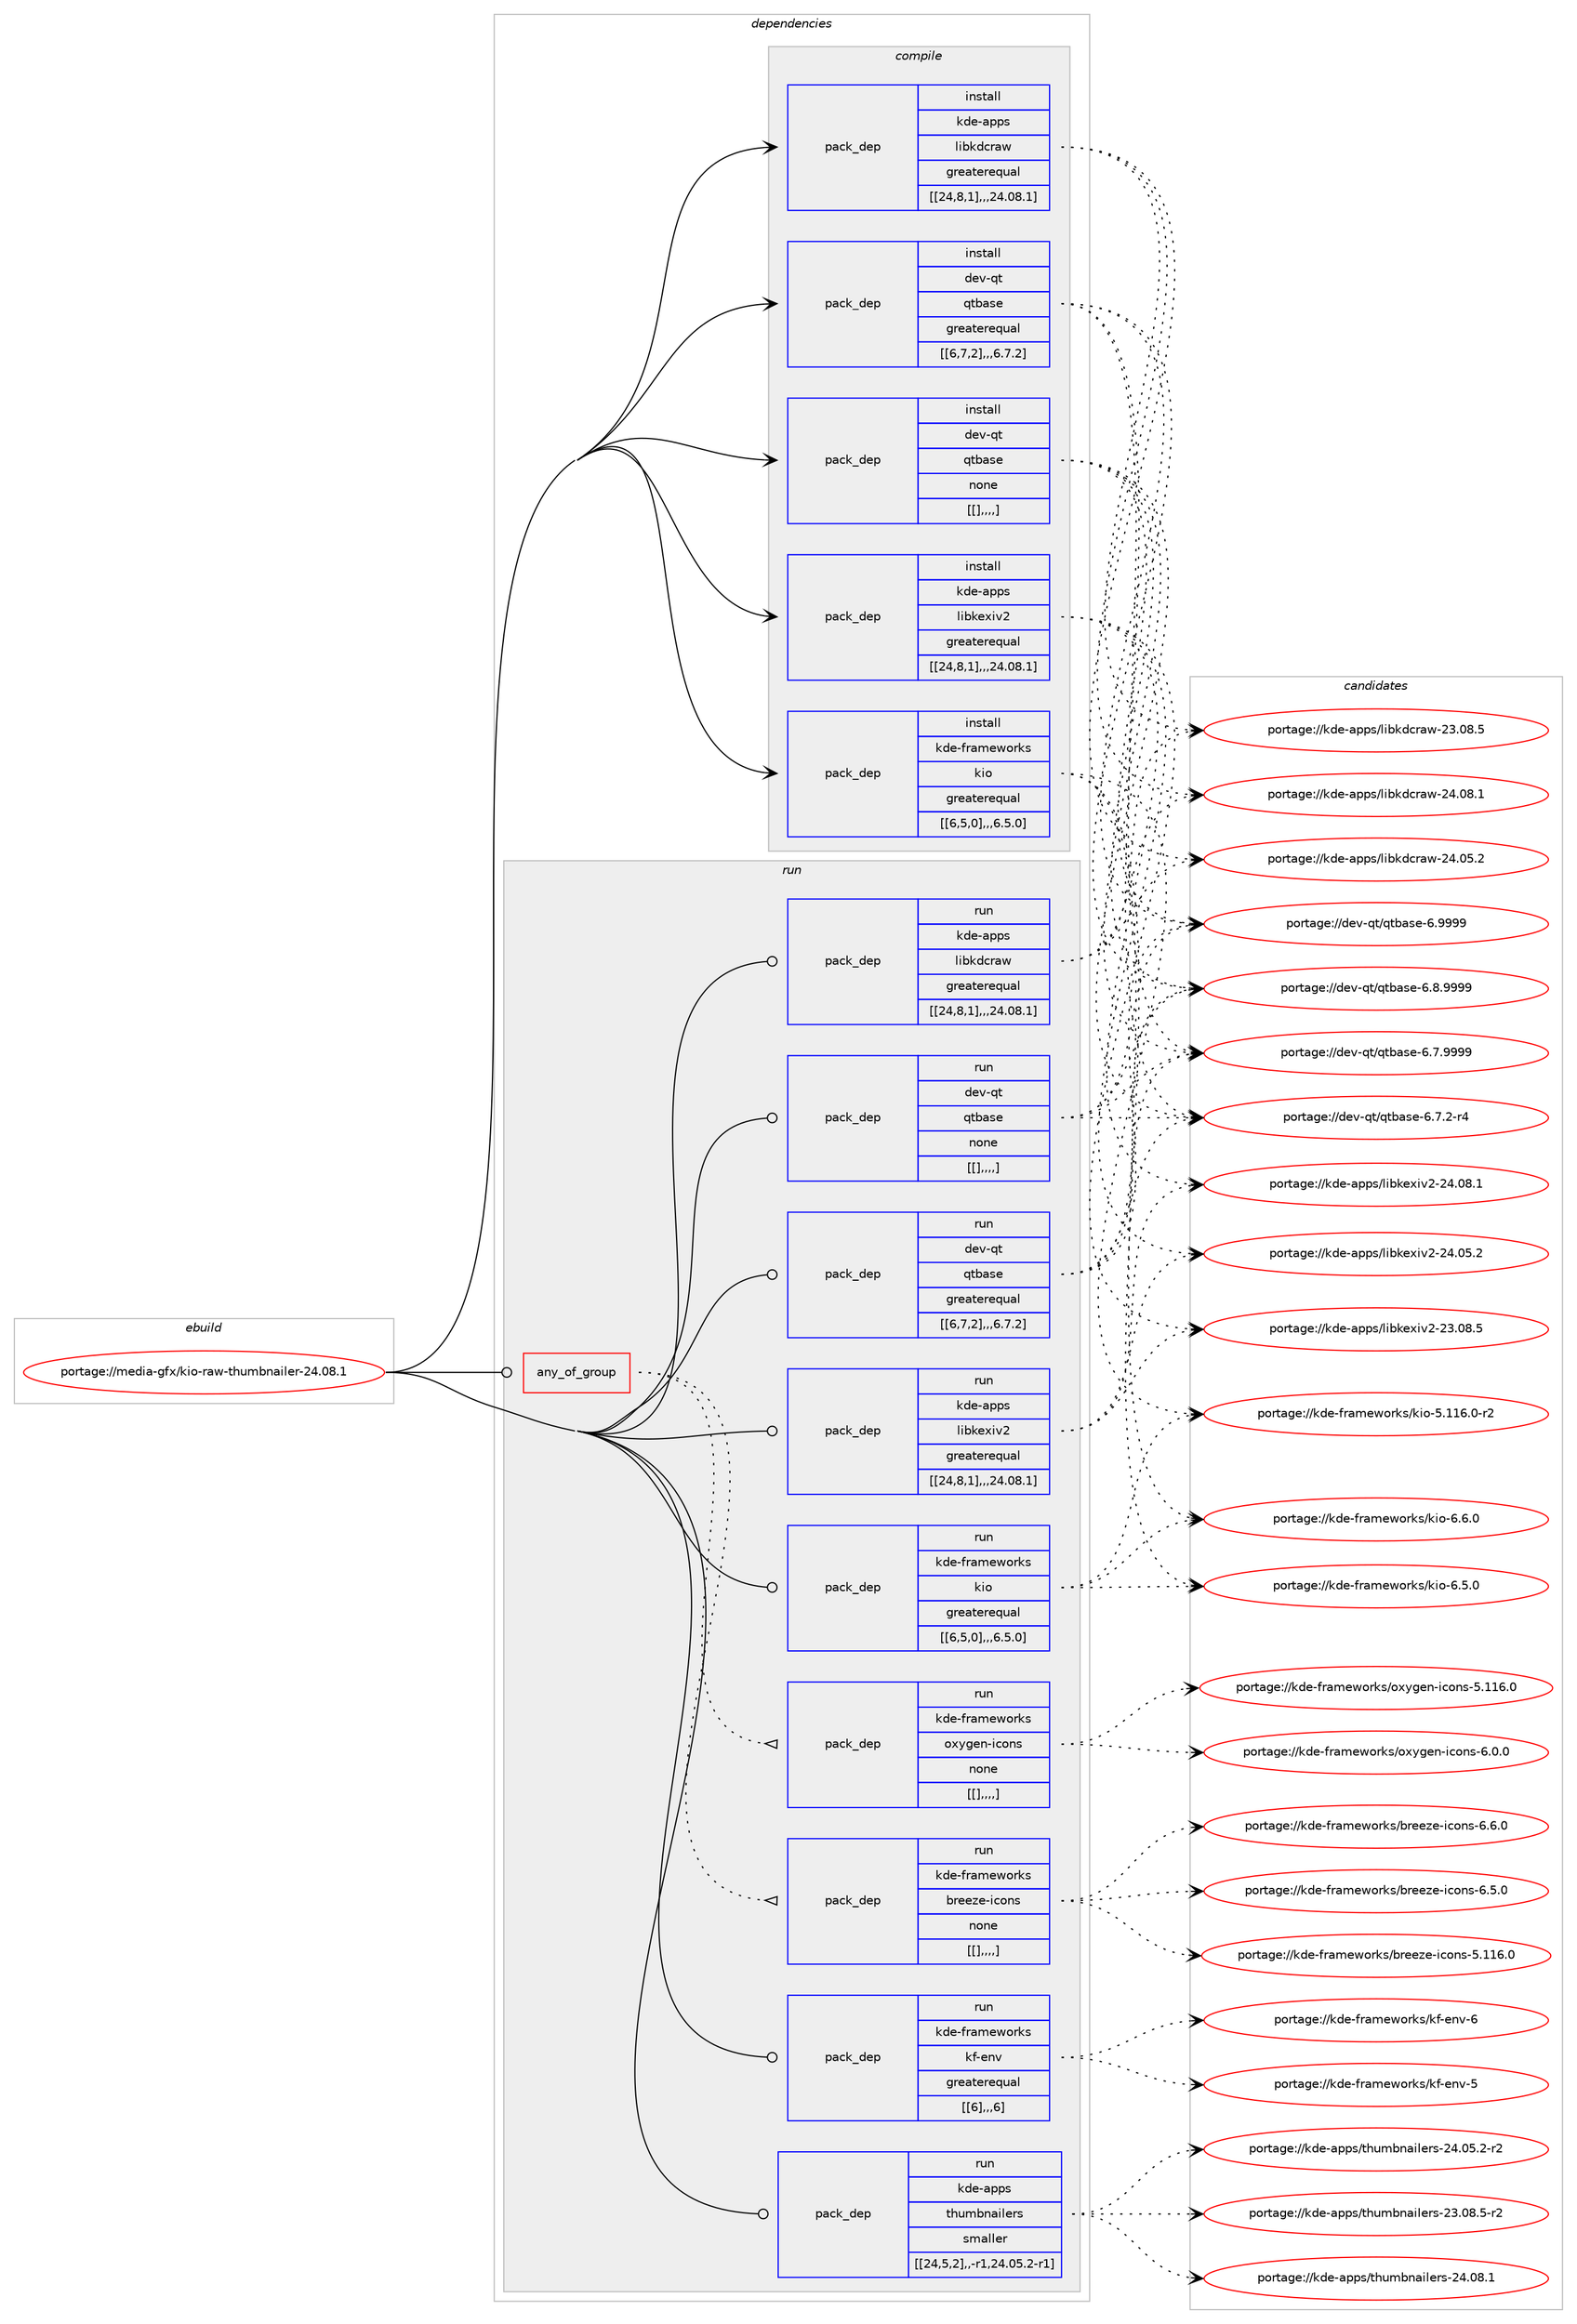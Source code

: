 digraph prolog {

# *************
# Graph options
# *************

newrank=true;
concentrate=true;
compound=true;
graph [rankdir=LR,fontname=Helvetica,fontsize=10,ranksep=1.5];#, ranksep=2.5, nodesep=0.2];
edge  [arrowhead=vee];
node  [fontname=Helvetica,fontsize=10];

# **********
# The ebuild
# **********

subgraph cluster_leftcol {
color=gray;
label=<<i>ebuild</i>>;
id [label="portage://media-gfx/kio-raw-thumbnailer-24.08.1", color=red, width=4, href="../media-gfx/kio-raw-thumbnailer-24.08.1.svg"];
}

# ****************
# The dependencies
# ****************

subgraph cluster_midcol {
color=gray;
label=<<i>dependencies</i>>;
subgraph cluster_compile {
fillcolor="#eeeeee";
style=filled;
label=<<i>compile</i>>;
subgraph pack227702 {
dependency306962 [label=<<TABLE BORDER="0" CELLBORDER="1" CELLSPACING="0" CELLPADDING="4" WIDTH="220"><TR><TD ROWSPAN="6" CELLPADDING="30">pack_dep</TD></TR><TR><TD WIDTH="110">install</TD></TR><TR><TD>dev-qt</TD></TR><TR><TD>qtbase</TD></TR><TR><TD>greaterequal</TD></TR><TR><TD>[[6,7,2],,,6.7.2]</TD></TR></TABLE>>, shape=none, color=blue];
}
id:e -> dependency306962:w [weight=20,style="solid",arrowhead="vee"];
subgraph pack227703 {
dependency306963 [label=<<TABLE BORDER="0" CELLBORDER="1" CELLSPACING="0" CELLPADDING="4" WIDTH="220"><TR><TD ROWSPAN="6" CELLPADDING="30">pack_dep</TD></TR><TR><TD WIDTH="110">install</TD></TR><TR><TD>dev-qt</TD></TR><TR><TD>qtbase</TD></TR><TR><TD>none</TD></TR><TR><TD>[[],,,,]</TD></TR></TABLE>>, shape=none, color=blue];
}
id:e -> dependency306963:w [weight=20,style="solid",arrowhead="vee"];
subgraph pack227704 {
dependency306964 [label=<<TABLE BORDER="0" CELLBORDER="1" CELLSPACING="0" CELLPADDING="4" WIDTH="220"><TR><TD ROWSPAN="6" CELLPADDING="30">pack_dep</TD></TR><TR><TD WIDTH="110">install</TD></TR><TR><TD>kde-apps</TD></TR><TR><TD>libkdcraw</TD></TR><TR><TD>greaterequal</TD></TR><TR><TD>[[24,8,1],,,24.08.1]</TD></TR></TABLE>>, shape=none, color=blue];
}
id:e -> dependency306964:w [weight=20,style="solid",arrowhead="vee"];
subgraph pack227705 {
dependency306965 [label=<<TABLE BORDER="0" CELLBORDER="1" CELLSPACING="0" CELLPADDING="4" WIDTH="220"><TR><TD ROWSPAN="6" CELLPADDING="30">pack_dep</TD></TR><TR><TD WIDTH="110">install</TD></TR><TR><TD>kde-apps</TD></TR><TR><TD>libkexiv2</TD></TR><TR><TD>greaterequal</TD></TR><TR><TD>[[24,8,1],,,24.08.1]</TD></TR></TABLE>>, shape=none, color=blue];
}
id:e -> dependency306965:w [weight=20,style="solid",arrowhead="vee"];
subgraph pack227706 {
dependency306966 [label=<<TABLE BORDER="0" CELLBORDER="1" CELLSPACING="0" CELLPADDING="4" WIDTH="220"><TR><TD ROWSPAN="6" CELLPADDING="30">pack_dep</TD></TR><TR><TD WIDTH="110">install</TD></TR><TR><TD>kde-frameworks</TD></TR><TR><TD>kio</TD></TR><TR><TD>greaterequal</TD></TR><TR><TD>[[6,5,0],,,6.5.0]</TD></TR></TABLE>>, shape=none, color=blue];
}
id:e -> dependency306966:w [weight=20,style="solid",arrowhead="vee"];
}
subgraph cluster_compileandrun {
fillcolor="#eeeeee";
style=filled;
label=<<i>compile and run</i>>;
}
subgraph cluster_run {
fillcolor="#eeeeee";
style=filled;
label=<<i>run</i>>;
subgraph any2345 {
dependency306967 [label=<<TABLE BORDER="0" CELLBORDER="1" CELLSPACING="0" CELLPADDING="4"><TR><TD CELLPADDING="10">any_of_group</TD></TR></TABLE>>, shape=none, color=red];subgraph pack227707 {
dependency306968 [label=<<TABLE BORDER="0" CELLBORDER="1" CELLSPACING="0" CELLPADDING="4" WIDTH="220"><TR><TD ROWSPAN="6" CELLPADDING="30">pack_dep</TD></TR><TR><TD WIDTH="110">run</TD></TR><TR><TD>kde-frameworks</TD></TR><TR><TD>breeze-icons</TD></TR><TR><TD>none</TD></TR><TR><TD>[[],,,,]</TD></TR></TABLE>>, shape=none, color=blue];
}
dependency306967:e -> dependency306968:w [weight=20,style="dotted",arrowhead="oinv"];
subgraph pack227708 {
dependency306969 [label=<<TABLE BORDER="0" CELLBORDER="1" CELLSPACING="0" CELLPADDING="4" WIDTH="220"><TR><TD ROWSPAN="6" CELLPADDING="30">pack_dep</TD></TR><TR><TD WIDTH="110">run</TD></TR><TR><TD>kde-frameworks</TD></TR><TR><TD>oxygen-icons</TD></TR><TR><TD>none</TD></TR><TR><TD>[[],,,,]</TD></TR></TABLE>>, shape=none, color=blue];
}
dependency306967:e -> dependency306969:w [weight=20,style="dotted",arrowhead="oinv"];
}
id:e -> dependency306967:w [weight=20,style="solid",arrowhead="odot"];
subgraph pack227709 {
dependency306970 [label=<<TABLE BORDER="0" CELLBORDER="1" CELLSPACING="0" CELLPADDING="4" WIDTH="220"><TR><TD ROWSPAN="6" CELLPADDING="30">pack_dep</TD></TR><TR><TD WIDTH="110">run</TD></TR><TR><TD>dev-qt</TD></TR><TR><TD>qtbase</TD></TR><TR><TD>greaterequal</TD></TR><TR><TD>[[6,7,2],,,6.7.2]</TD></TR></TABLE>>, shape=none, color=blue];
}
id:e -> dependency306970:w [weight=20,style="solid",arrowhead="odot"];
subgraph pack227710 {
dependency306971 [label=<<TABLE BORDER="0" CELLBORDER="1" CELLSPACING="0" CELLPADDING="4" WIDTH="220"><TR><TD ROWSPAN="6" CELLPADDING="30">pack_dep</TD></TR><TR><TD WIDTH="110">run</TD></TR><TR><TD>dev-qt</TD></TR><TR><TD>qtbase</TD></TR><TR><TD>none</TD></TR><TR><TD>[[],,,,]</TD></TR></TABLE>>, shape=none, color=blue];
}
id:e -> dependency306971:w [weight=20,style="solid",arrowhead="odot"];
subgraph pack227711 {
dependency306972 [label=<<TABLE BORDER="0" CELLBORDER="1" CELLSPACING="0" CELLPADDING="4" WIDTH="220"><TR><TD ROWSPAN="6" CELLPADDING="30">pack_dep</TD></TR><TR><TD WIDTH="110">run</TD></TR><TR><TD>kde-apps</TD></TR><TR><TD>libkdcraw</TD></TR><TR><TD>greaterequal</TD></TR><TR><TD>[[24,8,1],,,24.08.1]</TD></TR></TABLE>>, shape=none, color=blue];
}
id:e -> dependency306972:w [weight=20,style="solid",arrowhead="odot"];
subgraph pack227712 {
dependency306973 [label=<<TABLE BORDER="0" CELLBORDER="1" CELLSPACING="0" CELLPADDING="4" WIDTH="220"><TR><TD ROWSPAN="6" CELLPADDING="30">pack_dep</TD></TR><TR><TD WIDTH="110">run</TD></TR><TR><TD>kde-apps</TD></TR><TR><TD>libkexiv2</TD></TR><TR><TD>greaterequal</TD></TR><TR><TD>[[24,8,1],,,24.08.1]</TD></TR></TABLE>>, shape=none, color=blue];
}
id:e -> dependency306973:w [weight=20,style="solid",arrowhead="odot"];
subgraph pack227713 {
dependency306974 [label=<<TABLE BORDER="0" CELLBORDER="1" CELLSPACING="0" CELLPADDING="4" WIDTH="220"><TR><TD ROWSPAN="6" CELLPADDING="30">pack_dep</TD></TR><TR><TD WIDTH="110">run</TD></TR><TR><TD>kde-frameworks</TD></TR><TR><TD>kf-env</TD></TR><TR><TD>greaterequal</TD></TR><TR><TD>[[6],,,6]</TD></TR></TABLE>>, shape=none, color=blue];
}
id:e -> dependency306974:w [weight=20,style="solid",arrowhead="odot"];
subgraph pack227714 {
dependency306975 [label=<<TABLE BORDER="0" CELLBORDER="1" CELLSPACING="0" CELLPADDING="4" WIDTH="220"><TR><TD ROWSPAN="6" CELLPADDING="30">pack_dep</TD></TR><TR><TD WIDTH="110">run</TD></TR><TR><TD>kde-frameworks</TD></TR><TR><TD>kio</TD></TR><TR><TD>greaterequal</TD></TR><TR><TD>[[6,5,0],,,6.5.0]</TD></TR></TABLE>>, shape=none, color=blue];
}
id:e -> dependency306975:w [weight=20,style="solid",arrowhead="odot"];
subgraph pack227715 {
dependency306976 [label=<<TABLE BORDER="0" CELLBORDER="1" CELLSPACING="0" CELLPADDING="4" WIDTH="220"><TR><TD ROWSPAN="6" CELLPADDING="30">pack_dep</TD></TR><TR><TD WIDTH="110">run</TD></TR><TR><TD>kde-apps</TD></TR><TR><TD>thumbnailers</TD></TR><TR><TD>smaller</TD></TR><TR><TD>[[24,5,2],,-r1,24.05.2-r1]</TD></TR></TABLE>>, shape=none, color=blue];
}
id:e -> dependency306976:w [weight=20,style="solid",arrowhead="odot"];
}
}

# **************
# The candidates
# **************

subgraph cluster_choices {
rank=same;
color=gray;
label=<<i>candidates</i>>;

subgraph choice227702 {
color=black;
nodesep=1;
choice1001011184511311647113116989711510145544657575757 [label="portage://dev-qt/qtbase-6.9999", color=red, width=4,href="../dev-qt/qtbase-6.9999.svg"];
choice10010111845113116471131169897115101455446564657575757 [label="portage://dev-qt/qtbase-6.8.9999", color=red, width=4,href="../dev-qt/qtbase-6.8.9999.svg"];
choice10010111845113116471131169897115101455446554657575757 [label="portage://dev-qt/qtbase-6.7.9999", color=red, width=4,href="../dev-qt/qtbase-6.7.9999.svg"];
choice100101118451131164711311698971151014554465546504511452 [label="portage://dev-qt/qtbase-6.7.2-r4", color=red, width=4,href="../dev-qt/qtbase-6.7.2-r4.svg"];
dependency306962:e -> choice1001011184511311647113116989711510145544657575757:w [style=dotted,weight="100"];
dependency306962:e -> choice10010111845113116471131169897115101455446564657575757:w [style=dotted,weight="100"];
dependency306962:e -> choice10010111845113116471131169897115101455446554657575757:w [style=dotted,weight="100"];
dependency306962:e -> choice100101118451131164711311698971151014554465546504511452:w [style=dotted,weight="100"];
}
subgraph choice227703 {
color=black;
nodesep=1;
choice1001011184511311647113116989711510145544657575757 [label="portage://dev-qt/qtbase-6.9999", color=red, width=4,href="../dev-qt/qtbase-6.9999.svg"];
choice10010111845113116471131169897115101455446564657575757 [label="portage://dev-qt/qtbase-6.8.9999", color=red, width=4,href="../dev-qt/qtbase-6.8.9999.svg"];
choice10010111845113116471131169897115101455446554657575757 [label="portage://dev-qt/qtbase-6.7.9999", color=red, width=4,href="../dev-qt/qtbase-6.7.9999.svg"];
choice100101118451131164711311698971151014554465546504511452 [label="portage://dev-qt/qtbase-6.7.2-r4", color=red, width=4,href="../dev-qt/qtbase-6.7.2-r4.svg"];
dependency306963:e -> choice1001011184511311647113116989711510145544657575757:w [style=dotted,weight="100"];
dependency306963:e -> choice10010111845113116471131169897115101455446564657575757:w [style=dotted,weight="100"];
dependency306963:e -> choice10010111845113116471131169897115101455446554657575757:w [style=dotted,weight="100"];
dependency306963:e -> choice100101118451131164711311698971151014554465546504511452:w [style=dotted,weight="100"];
}
subgraph choice227704 {
color=black;
nodesep=1;
choice1071001014597112112115471081059810710099114971194550524648564649 [label="portage://kde-apps/libkdcraw-24.08.1", color=red, width=4,href="../kde-apps/libkdcraw-24.08.1.svg"];
choice1071001014597112112115471081059810710099114971194550524648534650 [label="portage://kde-apps/libkdcraw-24.05.2", color=red, width=4,href="../kde-apps/libkdcraw-24.05.2.svg"];
choice1071001014597112112115471081059810710099114971194550514648564653 [label="portage://kde-apps/libkdcraw-23.08.5", color=red, width=4,href="../kde-apps/libkdcraw-23.08.5.svg"];
dependency306964:e -> choice1071001014597112112115471081059810710099114971194550524648564649:w [style=dotted,weight="100"];
dependency306964:e -> choice1071001014597112112115471081059810710099114971194550524648534650:w [style=dotted,weight="100"];
dependency306964:e -> choice1071001014597112112115471081059810710099114971194550514648564653:w [style=dotted,weight="100"];
}
subgraph choice227705 {
color=black;
nodesep=1;
choice10710010145971121121154710810598107101120105118504550524648564649 [label="portage://kde-apps/libkexiv2-24.08.1", color=red, width=4,href="../kde-apps/libkexiv2-24.08.1.svg"];
choice10710010145971121121154710810598107101120105118504550524648534650 [label="portage://kde-apps/libkexiv2-24.05.2", color=red, width=4,href="../kde-apps/libkexiv2-24.05.2.svg"];
choice10710010145971121121154710810598107101120105118504550514648564653 [label="portage://kde-apps/libkexiv2-23.08.5", color=red, width=4,href="../kde-apps/libkexiv2-23.08.5.svg"];
dependency306965:e -> choice10710010145971121121154710810598107101120105118504550524648564649:w [style=dotted,weight="100"];
dependency306965:e -> choice10710010145971121121154710810598107101120105118504550524648534650:w [style=dotted,weight="100"];
dependency306965:e -> choice10710010145971121121154710810598107101120105118504550514648564653:w [style=dotted,weight="100"];
}
subgraph choice227706 {
color=black;
nodesep=1;
choice107100101451021149710910111911111410711547107105111455446544648 [label="portage://kde-frameworks/kio-6.6.0", color=red, width=4,href="../kde-frameworks/kio-6.6.0.svg"];
choice107100101451021149710910111911111410711547107105111455446534648 [label="portage://kde-frameworks/kio-6.5.0", color=red, width=4,href="../kde-frameworks/kio-6.5.0.svg"];
choice10710010145102114971091011191111141071154710710511145534649495446484511450 [label="portage://kde-frameworks/kio-5.116.0-r2", color=red, width=4,href="../kde-frameworks/kio-5.116.0-r2.svg"];
dependency306966:e -> choice107100101451021149710910111911111410711547107105111455446544648:w [style=dotted,weight="100"];
dependency306966:e -> choice107100101451021149710910111911111410711547107105111455446534648:w [style=dotted,weight="100"];
dependency306966:e -> choice10710010145102114971091011191111141071154710710511145534649495446484511450:w [style=dotted,weight="100"];
}
subgraph choice227707 {
color=black;
nodesep=1;
choice107100101451021149710910111911111410711547981141011011221014510599111110115455446544648 [label="portage://kde-frameworks/breeze-icons-6.6.0", color=red, width=4,href="../kde-frameworks/breeze-icons-6.6.0.svg"];
choice107100101451021149710910111911111410711547981141011011221014510599111110115455446534648 [label="portage://kde-frameworks/breeze-icons-6.5.0", color=red, width=4,href="../kde-frameworks/breeze-icons-6.5.0.svg"];
choice1071001014510211497109101119111114107115479811410110112210145105991111101154553464949544648 [label="portage://kde-frameworks/breeze-icons-5.116.0", color=red, width=4,href="../kde-frameworks/breeze-icons-5.116.0.svg"];
dependency306968:e -> choice107100101451021149710910111911111410711547981141011011221014510599111110115455446544648:w [style=dotted,weight="100"];
dependency306968:e -> choice107100101451021149710910111911111410711547981141011011221014510599111110115455446534648:w [style=dotted,weight="100"];
dependency306968:e -> choice1071001014510211497109101119111114107115479811410110112210145105991111101154553464949544648:w [style=dotted,weight="100"];
}
subgraph choice227708 {
color=black;
nodesep=1;
choice1071001014510211497109101119111114107115471111201211031011104510599111110115455446484648 [label="portage://kde-frameworks/oxygen-icons-6.0.0", color=red, width=4,href="../kde-frameworks/oxygen-icons-6.0.0.svg"];
choice10710010145102114971091011191111141071154711112012110310111045105991111101154553464949544648 [label="portage://kde-frameworks/oxygen-icons-5.116.0", color=red, width=4,href="../kde-frameworks/oxygen-icons-5.116.0.svg"];
dependency306969:e -> choice1071001014510211497109101119111114107115471111201211031011104510599111110115455446484648:w [style=dotted,weight="100"];
dependency306969:e -> choice10710010145102114971091011191111141071154711112012110310111045105991111101154553464949544648:w [style=dotted,weight="100"];
}
subgraph choice227709 {
color=black;
nodesep=1;
choice1001011184511311647113116989711510145544657575757 [label="portage://dev-qt/qtbase-6.9999", color=red, width=4,href="../dev-qt/qtbase-6.9999.svg"];
choice10010111845113116471131169897115101455446564657575757 [label="portage://dev-qt/qtbase-6.8.9999", color=red, width=4,href="../dev-qt/qtbase-6.8.9999.svg"];
choice10010111845113116471131169897115101455446554657575757 [label="portage://dev-qt/qtbase-6.7.9999", color=red, width=4,href="../dev-qt/qtbase-6.7.9999.svg"];
choice100101118451131164711311698971151014554465546504511452 [label="portage://dev-qt/qtbase-6.7.2-r4", color=red, width=4,href="../dev-qt/qtbase-6.7.2-r4.svg"];
dependency306970:e -> choice1001011184511311647113116989711510145544657575757:w [style=dotted,weight="100"];
dependency306970:e -> choice10010111845113116471131169897115101455446564657575757:w [style=dotted,weight="100"];
dependency306970:e -> choice10010111845113116471131169897115101455446554657575757:w [style=dotted,weight="100"];
dependency306970:e -> choice100101118451131164711311698971151014554465546504511452:w [style=dotted,weight="100"];
}
subgraph choice227710 {
color=black;
nodesep=1;
choice1001011184511311647113116989711510145544657575757 [label="portage://dev-qt/qtbase-6.9999", color=red, width=4,href="../dev-qt/qtbase-6.9999.svg"];
choice10010111845113116471131169897115101455446564657575757 [label="portage://dev-qt/qtbase-6.8.9999", color=red, width=4,href="../dev-qt/qtbase-6.8.9999.svg"];
choice10010111845113116471131169897115101455446554657575757 [label="portage://dev-qt/qtbase-6.7.9999", color=red, width=4,href="../dev-qt/qtbase-6.7.9999.svg"];
choice100101118451131164711311698971151014554465546504511452 [label="portage://dev-qt/qtbase-6.7.2-r4", color=red, width=4,href="../dev-qt/qtbase-6.7.2-r4.svg"];
dependency306971:e -> choice1001011184511311647113116989711510145544657575757:w [style=dotted,weight="100"];
dependency306971:e -> choice10010111845113116471131169897115101455446564657575757:w [style=dotted,weight="100"];
dependency306971:e -> choice10010111845113116471131169897115101455446554657575757:w [style=dotted,weight="100"];
dependency306971:e -> choice100101118451131164711311698971151014554465546504511452:w [style=dotted,weight="100"];
}
subgraph choice227711 {
color=black;
nodesep=1;
choice1071001014597112112115471081059810710099114971194550524648564649 [label="portage://kde-apps/libkdcraw-24.08.1", color=red, width=4,href="../kde-apps/libkdcraw-24.08.1.svg"];
choice1071001014597112112115471081059810710099114971194550524648534650 [label="portage://kde-apps/libkdcraw-24.05.2", color=red, width=4,href="../kde-apps/libkdcraw-24.05.2.svg"];
choice1071001014597112112115471081059810710099114971194550514648564653 [label="portage://kde-apps/libkdcraw-23.08.5", color=red, width=4,href="../kde-apps/libkdcraw-23.08.5.svg"];
dependency306972:e -> choice1071001014597112112115471081059810710099114971194550524648564649:w [style=dotted,weight="100"];
dependency306972:e -> choice1071001014597112112115471081059810710099114971194550524648534650:w [style=dotted,weight="100"];
dependency306972:e -> choice1071001014597112112115471081059810710099114971194550514648564653:w [style=dotted,weight="100"];
}
subgraph choice227712 {
color=black;
nodesep=1;
choice10710010145971121121154710810598107101120105118504550524648564649 [label="portage://kde-apps/libkexiv2-24.08.1", color=red, width=4,href="../kde-apps/libkexiv2-24.08.1.svg"];
choice10710010145971121121154710810598107101120105118504550524648534650 [label="portage://kde-apps/libkexiv2-24.05.2", color=red, width=4,href="../kde-apps/libkexiv2-24.05.2.svg"];
choice10710010145971121121154710810598107101120105118504550514648564653 [label="portage://kde-apps/libkexiv2-23.08.5", color=red, width=4,href="../kde-apps/libkexiv2-23.08.5.svg"];
dependency306973:e -> choice10710010145971121121154710810598107101120105118504550524648564649:w [style=dotted,weight="100"];
dependency306973:e -> choice10710010145971121121154710810598107101120105118504550524648534650:w [style=dotted,weight="100"];
dependency306973:e -> choice10710010145971121121154710810598107101120105118504550514648564653:w [style=dotted,weight="100"];
}
subgraph choice227713 {
color=black;
nodesep=1;
choice107100101451021149710910111911111410711547107102451011101184554 [label="portage://kde-frameworks/kf-env-6", color=red, width=4,href="../kde-frameworks/kf-env-6.svg"];
choice107100101451021149710910111911111410711547107102451011101184553 [label="portage://kde-frameworks/kf-env-5", color=red, width=4,href="../kde-frameworks/kf-env-5.svg"];
dependency306974:e -> choice107100101451021149710910111911111410711547107102451011101184554:w [style=dotted,weight="100"];
dependency306974:e -> choice107100101451021149710910111911111410711547107102451011101184553:w [style=dotted,weight="100"];
}
subgraph choice227714 {
color=black;
nodesep=1;
choice107100101451021149710910111911111410711547107105111455446544648 [label="portage://kde-frameworks/kio-6.6.0", color=red, width=4,href="../kde-frameworks/kio-6.6.0.svg"];
choice107100101451021149710910111911111410711547107105111455446534648 [label="portage://kde-frameworks/kio-6.5.0", color=red, width=4,href="../kde-frameworks/kio-6.5.0.svg"];
choice10710010145102114971091011191111141071154710710511145534649495446484511450 [label="portage://kde-frameworks/kio-5.116.0-r2", color=red, width=4,href="../kde-frameworks/kio-5.116.0-r2.svg"];
dependency306975:e -> choice107100101451021149710910111911111410711547107105111455446544648:w [style=dotted,weight="100"];
dependency306975:e -> choice107100101451021149710910111911111410711547107105111455446534648:w [style=dotted,weight="100"];
dependency306975:e -> choice10710010145102114971091011191111141071154710710511145534649495446484511450:w [style=dotted,weight="100"];
}
subgraph choice227715 {
color=black;
nodesep=1;
choice10710010145971121121154711610411710998110971051081011141154550524648564649 [label="portage://kde-apps/thumbnailers-24.08.1", color=red, width=4,href="../kde-apps/thumbnailers-24.08.1.svg"];
choice107100101459711211211547116104117109981109710510810111411545505246485346504511450 [label="portage://kde-apps/thumbnailers-24.05.2-r2", color=red, width=4,href="../kde-apps/thumbnailers-24.05.2-r2.svg"];
choice107100101459711211211547116104117109981109710510810111411545505146485646534511450 [label="portage://kde-apps/thumbnailers-23.08.5-r2", color=red, width=4,href="../kde-apps/thumbnailers-23.08.5-r2.svg"];
dependency306976:e -> choice10710010145971121121154711610411710998110971051081011141154550524648564649:w [style=dotted,weight="100"];
dependency306976:e -> choice107100101459711211211547116104117109981109710510810111411545505246485346504511450:w [style=dotted,weight="100"];
dependency306976:e -> choice107100101459711211211547116104117109981109710510810111411545505146485646534511450:w [style=dotted,weight="100"];
}
}

}
